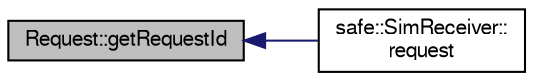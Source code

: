 digraph "Request::getRequestId"
{
  bgcolor="transparent";
  edge [fontname="FreeSans",fontsize="10",labelfontname="FreeSans",labelfontsize="10"];
  node [fontname="FreeSans",fontsize="10",shape=record];
  rankdir="LR";
  Node1 [label="Request::getRequestId",height=0.2,width=0.4,color="black", fillcolor="grey75", style="filled" fontcolor="black"];
  Node1 -> Node2 [dir="back",color="midnightblue",fontsize="10",style="solid",fontname="FreeSans"];
  Node2 [label="safe::SimReceiver::\lrequest",height=0.2,width=0.4,color="black",URL="$classsafe_1_1SimReceiver.html#a41b0d6e5f4becb521cb22980556836d1"];
}
